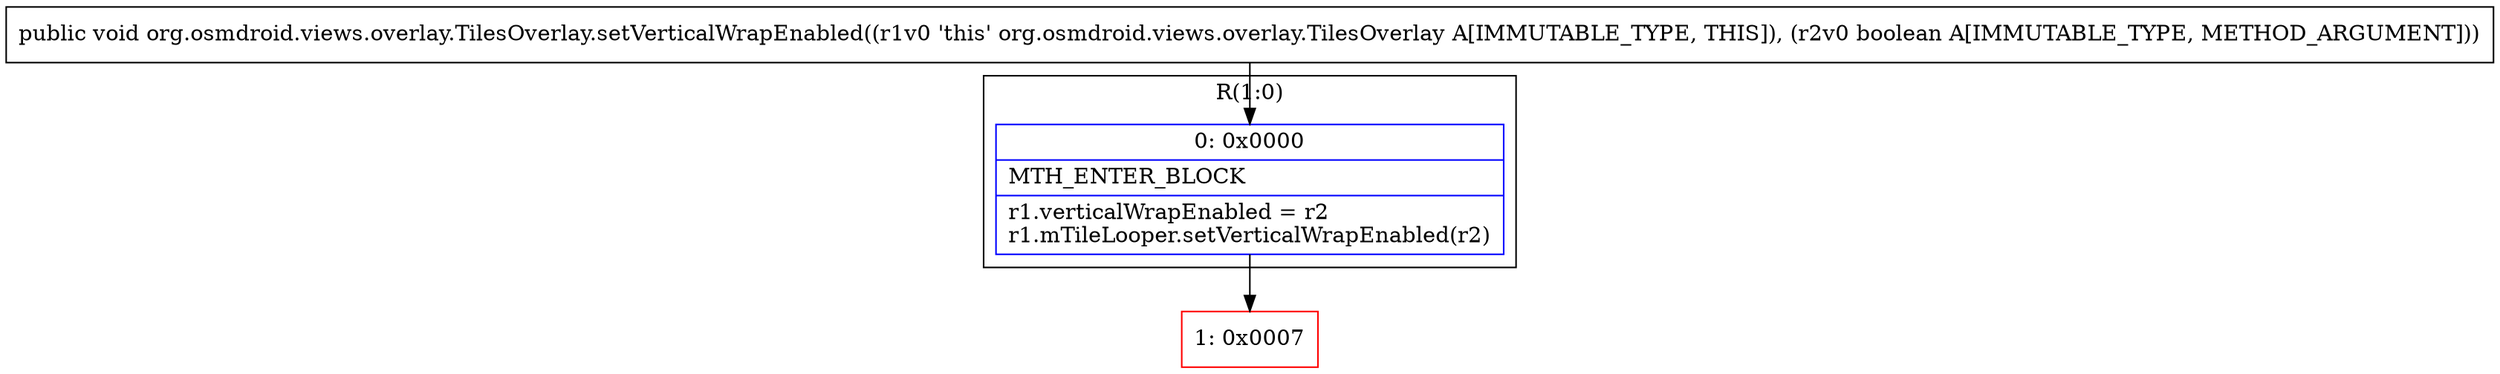 digraph "CFG fororg.osmdroid.views.overlay.TilesOverlay.setVerticalWrapEnabled(Z)V" {
subgraph cluster_Region_1668031763 {
label = "R(1:0)";
node [shape=record,color=blue];
Node_0 [shape=record,label="{0\:\ 0x0000|MTH_ENTER_BLOCK\l|r1.verticalWrapEnabled = r2\lr1.mTileLooper.setVerticalWrapEnabled(r2)\l}"];
}
Node_1 [shape=record,color=red,label="{1\:\ 0x0007}"];
MethodNode[shape=record,label="{public void org.osmdroid.views.overlay.TilesOverlay.setVerticalWrapEnabled((r1v0 'this' org.osmdroid.views.overlay.TilesOverlay A[IMMUTABLE_TYPE, THIS]), (r2v0 boolean A[IMMUTABLE_TYPE, METHOD_ARGUMENT])) }"];
MethodNode -> Node_0;
Node_0 -> Node_1;
}

